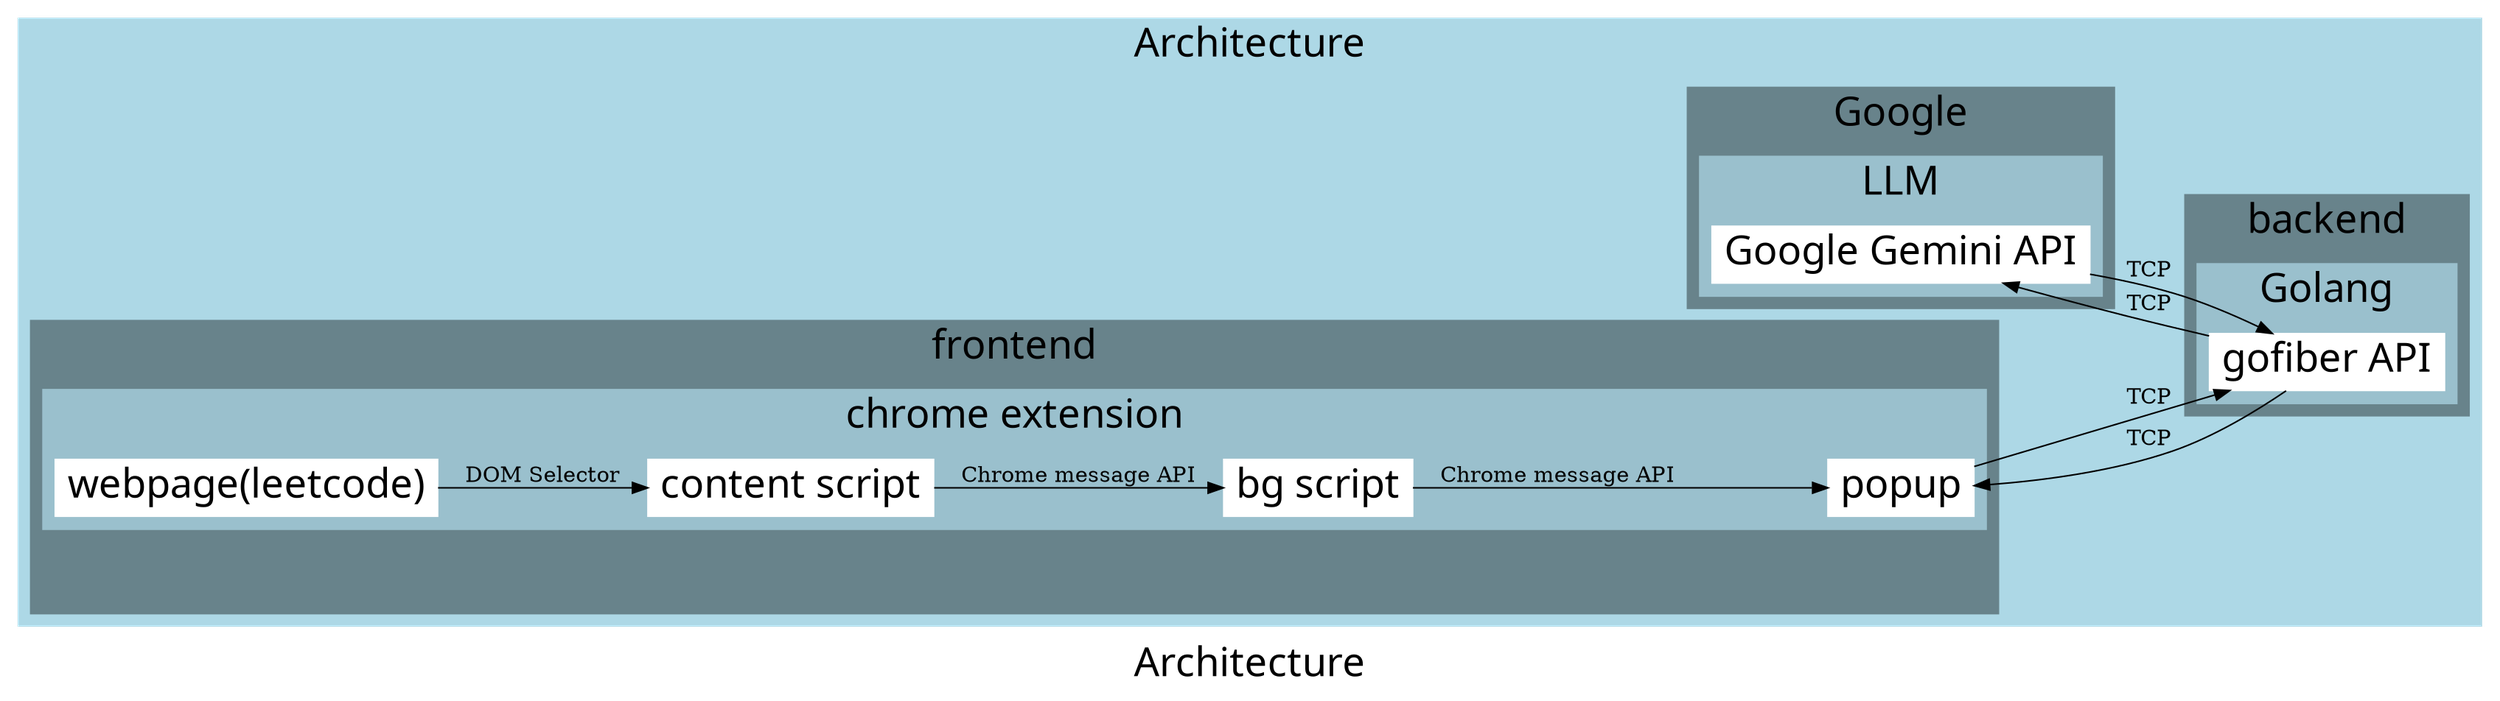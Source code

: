 digraph output_string {
  bgcolor=transparent;
  graph [fontsize=26 fontname="HackNerdFont" style=filled color=lightblue];
  node [fontsize=26 fontname="HackNerdFont" style=filled color=white shape=box];
  compound=true;
  rankdir=LR;
  label = "Architecture";

  subgraph cluster_output {

    subgraph cluster_byte2 {
      label = "backend";
      color = lightblue4;
      subgraph cluster_char3 {
        label = "Golang";
        color = lightblue3;
        API[label="gofiber API"]
      }
    }
    subgraph cluster_byte3 {
      label = "Google";
      color = lightblue4;
      subgraph cluster_char1 {
        label = "LLM";
        color = lightblue3;
        "Google Gemini API"
      }
    }
    subgraph cluster_byte1 {
      label = "frontend";
      color = lightblue4;
      dummy[color=lightblue4 fontcolor=lightblue4]
      subgraph cluster_char2 {
        label = "chrome extension";
        color = lightblue3;
        "webpage(leetcode)"->"content script"[label="DOM Selector"]
        "content script"->"bg script"[label="Chrome message API"]
        "bg script"->"popup"[label="Chrome message API"]
      }
    }
    API->"Google Gemini API"[label="TCP"]
    "Google Gemini API"->API[label="TCP"]
    "popup"->API[label="TCP"]
    API->"popup"[label="TCP"]
  }
}
